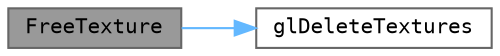 digraph "FreeTexture"
{
 // LATEX_PDF_SIZE
  bgcolor="transparent";
  edge [fontname=Terminal,fontsize=10,labelfontname=Helvetica,labelfontsize=10];
  node [fontname=Terminal,fontsize=10,shape=box,height=0.2,width=0.4];
  rankdir="LR";
  Node1 [label="FreeTexture",height=0.2,width=0.4,color="gray40", fillcolor="grey60", style="filled", fontcolor="black",tooltip="Free a texture from memory"];
  Node1 -> Node2 [color="steelblue1",style="solid"];
  Node2 [label="glDeleteTextures",height=0.2,width=0.4,color="grey40", fillcolor="white", style="filled",URL="$glew_8h.html#a2f5eccab2c3938a8c0c141035b4df47c",tooltip=" "];
}
